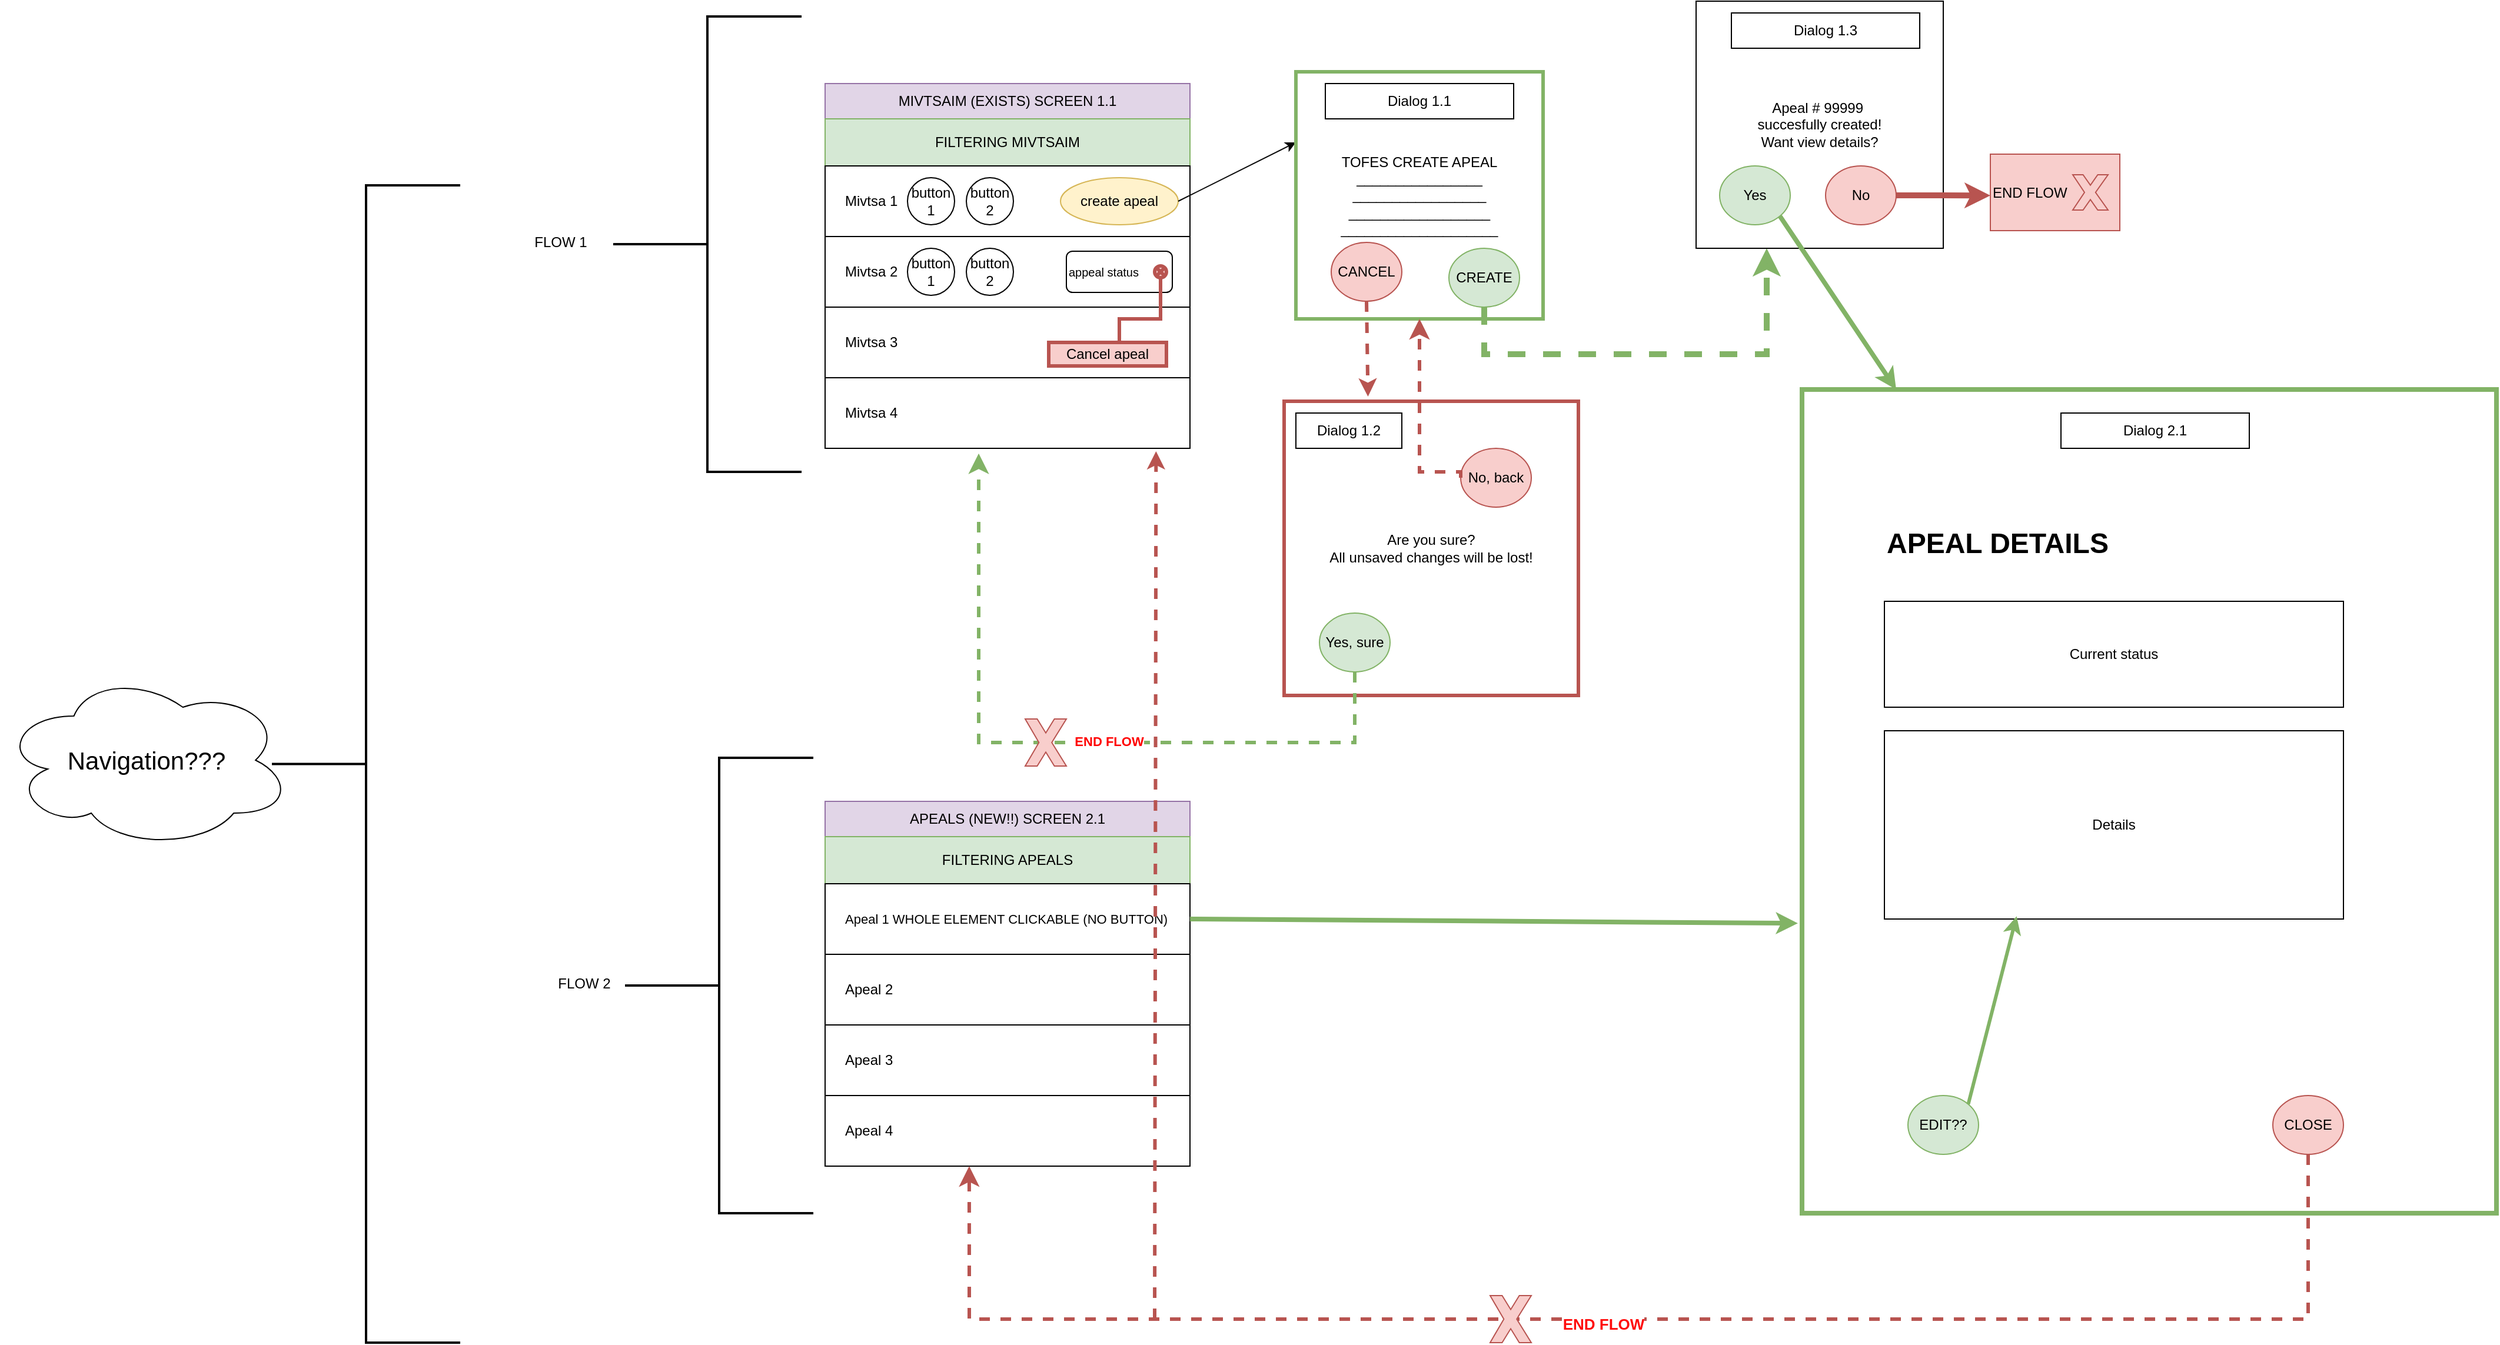 <mxfile version="26.0.16">
  <diagram name="Page-1" id="GSm1IPPbRoBWgB8fPebC">
    <mxGraphModel dx="3434" dy="1427" grid="1" gridSize="10" guides="1" tooltips="1" connect="1" arrows="1" fold="1" page="1" pageScale="1" pageWidth="827" pageHeight="1169" math="0" shadow="0">
      <root>
        <mxCell id="0" />
        <mxCell id="1" parent="0" />
        <mxCell id="TBUs8aDhBhdy393vnozS-94" value="" style="whiteSpace=wrap;html=1;aspect=fixed;movable=0;resizable=0;rotatable=0;deletable=0;editable=0;locked=1;connectable=0;" vertex="1" parent="1">
          <mxGeometry x="80" y="70" width="310" height="310" as="geometry" />
        </mxCell>
        <mxCell id="TBUs8aDhBhdy393vnozS-97" value="MIVTSAIM (EXISTS) SCREEN 1.1" style="rounded=0;whiteSpace=wrap;html=1;fillColor=#e1d5e7;strokeColor=#9673a6;movable=1;resizable=1;rotatable=1;deletable=1;editable=1;locked=0;connectable=1;" vertex="1" parent="1">
          <mxGeometry x="80" y="70" width="310" height="30" as="geometry" />
        </mxCell>
        <mxCell id="TBUs8aDhBhdy393vnozS-98" value="FILTERING MIVTSAIM" style="rounded=0;whiteSpace=wrap;html=1;fillColor=#d5e8d4;strokeColor=#82b366;movable=1;resizable=1;rotatable=1;deletable=1;editable=1;locked=0;connectable=1;" vertex="1" parent="1">
          <mxGeometry x="80" y="100" width="310" height="40" as="geometry" />
        </mxCell>
        <mxCell id="TBUs8aDhBhdy393vnozS-123" value="Mivtsa 1" style="rounded=0;whiteSpace=wrap;html=1;align=left;spacingRight=0;spacingLeft=15;" vertex="1" parent="1">
          <mxGeometry x="80" y="140" width="310" height="60" as="geometry" />
        </mxCell>
        <mxCell id="TBUs8aDhBhdy393vnozS-124" value="Mivtsa 2" style="rounded=0;whiteSpace=wrap;html=1;align=left;spacingRight=0;spacingLeft=15;" vertex="1" parent="1">
          <mxGeometry x="80" y="200" width="310" height="60" as="geometry" />
        </mxCell>
        <mxCell id="TBUs8aDhBhdy393vnozS-125" value="Mivtsa 3" style="rounded=0;whiteSpace=wrap;html=1;align=left;spacingRight=0;spacingLeft=15;" vertex="1" parent="1">
          <mxGeometry x="80" y="260" width="310" height="60" as="geometry" />
        </mxCell>
        <mxCell id="TBUs8aDhBhdy393vnozS-126" value="Mivtsa 4" style="rounded=0;whiteSpace=wrap;html=1;align=left;spacingRight=0;spacingLeft=15;" vertex="1" parent="1">
          <mxGeometry x="80" y="320" width="310" height="60" as="geometry" />
        </mxCell>
        <mxCell id="TBUs8aDhBhdy393vnozS-127" value="" style="strokeWidth=2;html=1;shape=mxgraph.flowchart.annotation_2;align=left;labelPosition=right;pointerEvents=1;" vertex="1" parent="1">
          <mxGeometry x="-100" y="13" width="160" height="387" as="geometry" />
        </mxCell>
        <mxCell id="TBUs8aDhBhdy393vnozS-129" value="FLOW 1" style="text;html=1;align=center;verticalAlign=middle;resizable=0;points=[];autosize=1;strokeColor=none;fillColor=none;" vertex="1" parent="1">
          <mxGeometry x="-180" y="190" width="70" height="30" as="geometry" />
        </mxCell>
        <mxCell id="TBUs8aDhBhdy393vnozS-131" value="create apeal" style="ellipse;whiteSpace=wrap;html=1;align=center;fillColor=#fff2cc;strokeColor=#d6b656;" vertex="1" parent="1">
          <mxGeometry x="280" y="150" width="100" height="40" as="geometry" />
        </mxCell>
        <mxCell id="TBUs8aDhBhdy393vnozS-132" value="button 1" style="ellipse;whiteSpace=wrap;html=1;align=center;" vertex="1" parent="1">
          <mxGeometry x="150" y="150" width="40" height="40" as="geometry" />
        </mxCell>
        <mxCell id="TBUs8aDhBhdy393vnozS-134" value="button 2" style="ellipse;whiteSpace=wrap;html=1;align=center;" vertex="1" parent="1">
          <mxGeometry x="200" y="210" width="40" height="40" as="geometry" />
        </mxCell>
        <mxCell id="TBUs8aDhBhdy393vnozS-137" value="" style="endArrow=classic;html=1;rounded=0;" edge="1" parent="1">
          <mxGeometry width="50" height="50" relative="1" as="geometry">
            <mxPoint x="380" y="170" as="sourcePoint" />
            <mxPoint x="480" y="120" as="targetPoint" />
          </mxGeometry>
        </mxCell>
        <mxCell id="TBUs8aDhBhdy393vnozS-138" value="TOFES CREATE APEAL&lt;div&gt;________________&lt;/div&gt;&lt;div&gt;_________________&lt;/div&gt;&lt;div&gt;__________________&lt;/div&gt;&lt;div&gt;____________________&lt;/div&gt;" style="whiteSpace=wrap;html=1;aspect=fixed;strokeColor=#82B366;strokeWidth=3;" vertex="1" parent="1">
          <mxGeometry x="480" y="60" width="210" height="210" as="geometry" />
        </mxCell>
        <mxCell id="TBUs8aDhBhdy393vnozS-139" value="CREATE" style="ellipse;whiteSpace=wrap;html=1;align=center;fillColor=#d5e8d4;strokeColor=#82b366;" vertex="1" parent="1">
          <mxGeometry x="610" y="210" width="60" height="50" as="geometry" />
        </mxCell>
        <mxCell id="TBUs8aDhBhdy393vnozS-140" value="CANCEL" style="ellipse;whiteSpace=wrap;html=1;align=center;fillColor=#f8cecc;strokeColor=#b85450;" vertex="1" parent="1">
          <mxGeometry x="510" y="205" width="60" height="50" as="geometry" />
        </mxCell>
        <mxCell id="TBUs8aDhBhdy393vnozS-152" value="" style="endArrow=classic;html=1;rounded=0;exitX=0.5;exitY=1;exitDx=0;exitDy=0;fillColor=#f8cecc;strokeColor=#b85450;strokeWidth=3;entryX=0.285;entryY=-0.016;entryDx=0;entryDy=0;entryPerimeter=0;dashed=1;" edge="1" parent="1" source="TBUs8aDhBhdy393vnozS-140" target="TBUs8aDhBhdy393vnozS-153">
          <mxGeometry width="50" height="50" relative="1" as="geometry">
            <mxPoint x="680" y="400" as="sourcePoint" />
            <mxPoint x="650" y="340" as="targetPoint" />
          </mxGeometry>
        </mxCell>
        <mxCell id="TBUs8aDhBhdy393vnozS-153" value="Are you sure?&lt;br&gt;All unsaved changes will be lost!" style="whiteSpace=wrap;html=1;aspect=fixed;fillColor=none;strokeColor=#b85450;strokeWidth=3;" vertex="1" parent="1">
          <mxGeometry x="470" y="340" width="250" height="250" as="geometry" />
        </mxCell>
        <mxCell id="TBUs8aDhBhdy393vnozS-154" value="Yes, sure" style="ellipse;whiteSpace=wrap;html=1;align=center;fillColor=#d5e8d4;strokeColor=#82b366;" vertex="1" parent="1">
          <mxGeometry x="500" y="520" width="60" height="50" as="geometry" />
        </mxCell>
        <mxCell id="TBUs8aDhBhdy393vnozS-155" value="No, back" style="ellipse;whiteSpace=wrap;html=1;align=center;fillColor=#f8cecc;strokeColor=#b85450;" vertex="1" parent="1">
          <mxGeometry x="620" y="380" width="60" height="50" as="geometry" />
        </mxCell>
        <mxCell id="TBUs8aDhBhdy393vnozS-156" value="" style="edgeStyle=elbowEdgeStyle;elbow=vertical;endArrow=classic;html=1;curved=0;rounded=0;endSize=8;startSize=8;fillColor=#f8cecc;strokeColor=#b85450;strokeWidth=3;entryX=0.5;entryY=1;entryDx=0;entryDy=0;exitX=0;exitY=0.5;exitDx=0;exitDy=0;dashed=1;" edge="1" parent="1" source="TBUs8aDhBhdy393vnozS-155" target="TBUs8aDhBhdy393vnozS-138">
          <mxGeometry width="50" height="50" relative="1" as="geometry">
            <mxPoint x="650" y="380.0" as="sourcePoint" />
            <mxPoint x="560" y="245" as="targetPoint" />
            <Array as="points">
              <mxPoint x="600" y="400" />
            </Array>
          </mxGeometry>
        </mxCell>
        <mxCell id="TBUs8aDhBhdy393vnozS-159" value="" style="edgeStyle=elbowEdgeStyle;elbow=vertical;endArrow=classic;html=1;curved=0;rounded=0;endSize=8;startSize=8;exitX=0.5;exitY=1;exitDx=0;exitDy=0;entryX=0.421;entryY=1.072;entryDx=0;entryDy=0;entryPerimeter=0;fillColor=#d5e8d4;strokeColor=#82b366;strokeWidth=3;dashed=1;" edge="1" parent="1" source="TBUs8aDhBhdy393vnozS-154" target="TBUs8aDhBhdy393vnozS-126">
          <mxGeometry width="50" height="50" relative="1" as="geometry">
            <mxPoint x="680" y="510" as="sourcePoint" />
            <mxPoint x="730" y="460" as="targetPoint" />
            <Array as="points">
              <mxPoint x="380" y="630" />
            </Array>
          </mxGeometry>
        </mxCell>
        <mxCell id="TBUs8aDhBhdy393vnozS-188" value="END FLOW" style="edgeLabel;html=1;align=center;verticalAlign=middle;resizable=0;points=[];fontStyle=1;fontColor=#FF0000;" vertex="1" connectable="0" parent="TBUs8aDhBhdy393vnozS-159">
          <mxGeometry x="-0.138" y="-1" relative="1" as="geometry">
            <mxPoint as="offset" />
          </mxGeometry>
        </mxCell>
        <mxCell id="TBUs8aDhBhdy393vnozS-161" value="" style="edgeStyle=segmentEdgeStyle;endArrow=classic;html=1;curved=0;rounded=0;endSize=8;startSize=8;exitX=0.5;exitY=1;exitDx=0;exitDy=0;fillColor=#d5e8d4;strokeColor=#82b366;strokeWidth=5;dashed=1;" edge="1" parent="1" source="TBUs8aDhBhdy393vnozS-139">
          <mxGeometry width="50" height="50" relative="1" as="geometry">
            <mxPoint x="830" y="330" as="sourcePoint" />
            <mxPoint x="880" y="210" as="targetPoint" />
            <Array as="points">
              <mxPoint x="640" y="300" />
              <mxPoint x="880" y="300" />
            </Array>
          </mxGeometry>
        </mxCell>
        <mxCell id="TBUs8aDhBhdy393vnozS-162" value="Apeal # 99999&amp;nbsp;&lt;div&gt;succesfully created!&lt;div&gt;Want view details?&lt;/div&gt;&lt;/div&gt;" style="whiteSpace=wrap;html=1;aspect=fixed;" vertex="1" parent="1">
          <mxGeometry x="820" width="210" height="210" as="geometry" />
        </mxCell>
        <mxCell id="TBUs8aDhBhdy393vnozS-163" value="Yes" style="ellipse;whiteSpace=wrap;html=1;align=center;fillColor=#d5e8d4;strokeColor=#82b366;" vertex="1" parent="1">
          <mxGeometry x="840" y="140" width="60" height="50" as="geometry" />
        </mxCell>
        <mxCell id="TBUs8aDhBhdy393vnozS-177" style="edgeStyle=orthogonalEdgeStyle;rounded=0;orthogonalLoop=1;jettySize=auto;html=1;exitX=1;exitY=0.5;exitDx=0;exitDy=0;fillColor=#f8cecc;strokeColor=#b85450;strokeWidth=5;" edge="1" parent="1" source="TBUs8aDhBhdy393vnozS-164">
          <mxGeometry relative="1" as="geometry">
            <mxPoint x="1070" y="165.167" as="targetPoint" />
          </mxGeometry>
        </mxCell>
        <mxCell id="TBUs8aDhBhdy393vnozS-164" value="No" style="ellipse;whiteSpace=wrap;html=1;align=center;fillColor=#f8cecc;strokeColor=#b85450;" vertex="1" parent="1">
          <mxGeometry x="930" y="140" width="60" height="50" as="geometry" />
        </mxCell>
        <mxCell id="TBUs8aDhBhdy393vnozS-165" value="button 1" style="ellipse;whiteSpace=wrap;html=1;align=center;" vertex="1" parent="1">
          <mxGeometry x="150" y="210" width="40" height="40" as="geometry" />
        </mxCell>
        <mxCell id="TBUs8aDhBhdy393vnozS-166" value="button 2" style="ellipse;whiteSpace=wrap;html=1;align=center;" vertex="1" parent="1">
          <mxGeometry x="200" y="150" width="40" height="40" as="geometry" />
        </mxCell>
        <mxCell id="TBUs8aDhBhdy393vnozS-168" value="&lt;font style=&quot;font-size: 10px;&quot;&gt;appeal status&lt;/font&gt;" style="rounded=1;whiteSpace=wrap;html=1;align=left;" vertex="1" parent="1">
          <mxGeometry x="285" y="212.5" width="90" height="35" as="geometry" />
        </mxCell>
        <mxCell id="TBUs8aDhBhdy393vnozS-169" value="" style="shape=sumEllipse;perimeter=ellipsePerimeter;whiteSpace=wrap;html=1;backgroundOutline=1;fillColor=#f8cecc;strokeColor=#b85450;strokeWidth=3;" vertex="1" parent="1">
          <mxGeometry x="360" y="225" width="10" height="10" as="geometry" />
        </mxCell>
        <mxCell id="TBUs8aDhBhdy393vnozS-172" value="Cancel apeal" style="whiteSpace=wrap;html=1;align=center;verticalAlign=middle;treeFolding=1;treeMoving=1;newEdgeStyle={&quot;edgeStyle&quot;:&quot;elbowEdgeStyle&quot;,&quot;startArrow&quot;:&quot;none&quot;,&quot;endArrow&quot;:&quot;none&quot;};fillColor=#f8cecc;strokeColor=#b85450;strokeWidth=3;" vertex="1" parent="1">
          <mxGeometry x="270" y="290" width="100" height="20" as="geometry" />
        </mxCell>
        <mxCell id="TBUs8aDhBhdy393vnozS-173" value="" style="edgeStyle=elbowEdgeStyle;elbow=vertical;sourcePerimeterSpacing=0;targetPerimeterSpacing=0;startArrow=none;endArrow=none;rounded=0;curved=0;exitX=0.5;exitY=1;exitDx=0;exitDy=0;fillColor=#f8cecc;strokeColor=#b85450;strokeWidth=3;" edge="1" target="TBUs8aDhBhdy393vnozS-172" parent="1" source="TBUs8aDhBhdy393vnozS-169">
          <mxGeometry relative="1" as="geometry">
            <mxPoint x="285" y="400" as="sourcePoint" />
            <Array as="points">
              <mxPoint x="330" y="270" />
            </Array>
          </mxGeometry>
        </mxCell>
        <mxCell id="TBUs8aDhBhdy393vnozS-178" value="END FLOW" style="rounded=0;whiteSpace=wrap;html=1;align=left;fillColor=#f8cecc;strokeColor=#b85450;" vertex="1" parent="1">
          <mxGeometry x="1070" y="130" width="110" height="65" as="geometry" />
        </mxCell>
        <mxCell id="TBUs8aDhBhdy393vnozS-179" value="" style="verticalLabelPosition=bottom;verticalAlign=top;html=1;shape=mxgraph.basic.x;fillColor=#f8cecc;strokeColor=#b85450;" vertex="1" parent="1">
          <mxGeometry x="1140" y="147.5" width="30" height="30" as="geometry" />
        </mxCell>
        <mxCell id="TBUs8aDhBhdy393vnozS-184" value="" style="endArrow=classic;html=1;rounded=0;exitX=1;exitY=1;exitDx=0;exitDy=0;fillColor=#d5e8d4;strokeColor=#82b366;strokeWidth=4;" edge="1" parent="1" source="TBUs8aDhBhdy393vnozS-163">
          <mxGeometry width="50" height="50" relative="1" as="geometry">
            <mxPoint x="710" y="260" as="sourcePoint" />
            <mxPoint x="990" y="330" as="targetPoint" />
          </mxGeometry>
        </mxCell>
        <mxCell id="TBUs8aDhBhdy393vnozS-185" value="Dialog 1.3" style="rounded=0;whiteSpace=wrap;html=1;" vertex="1" parent="1">
          <mxGeometry x="850" y="10" width="160" height="30" as="geometry" />
        </mxCell>
        <mxCell id="TBUs8aDhBhdy393vnozS-186" value="Dialog 1.1" style="rounded=0;whiteSpace=wrap;html=1;" vertex="1" parent="1">
          <mxGeometry x="505" y="70" width="160" height="30" as="geometry" />
        </mxCell>
        <mxCell id="TBUs8aDhBhdy393vnozS-187" value="Dialog 1.2" style="rounded=0;whiteSpace=wrap;html=1;" vertex="1" parent="1">
          <mxGeometry x="480" y="350" width="90" height="30" as="geometry" />
        </mxCell>
        <mxCell id="TBUs8aDhBhdy393vnozS-189" value="" style="verticalLabelPosition=bottom;verticalAlign=top;html=1;shape=mxgraph.basic.x;fillColor=#f8cecc;strokeColor=#b85450;" vertex="1" parent="1">
          <mxGeometry x="250" y="610" width="35" height="40" as="geometry" />
        </mxCell>
        <mxCell id="TBUs8aDhBhdy393vnozS-192" value="" style="rounded=0;whiteSpace=wrap;html=1;fillColor=none;strokeColor=#82b366;strokeWidth=4;" vertex="1" parent="1">
          <mxGeometry x="910" y="330" width="590" height="700" as="geometry" />
        </mxCell>
        <mxCell id="TBUs8aDhBhdy393vnozS-193" value="Dialog 2.1" style="rounded=0;whiteSpace=wrap;html=1;" vertex="1" parent="1">
          <mxGeometry x="1130" y="350" width="160" height="30" as="geometry" />
        </mxCell>
        <mxCell id="TBUs8aDhBhdy393vnozS-194" value="EDIT??" style="ellipse;whiteSpace=wrap;html=1;align=center;fillColor=#d5e8d4;strokeColor=#82b366;" vertex="1" parent="1">
          <mxGeometry x="1000" y="930" width="60" height="50" as="geometry" />
        </mxCell>
        <mxCell id="TBUs8aDhBhdy393vnozS-195" value="CLOSE" style="ellipse;whiteSpace=wrap;html=1;align=center;fillColor=#f8cecc;strokeColor=#b85450;" vertex="1" parent="1">
          <mxGeometry x="1310" y="930" width="60" height="50" as="geometry" />
        </mxCell>
        <mxCell id="TBUs8aDhBhdy393vnozS-210" value="" style="strokeWidth=2;html=1;shape=mxgraph.flowchart.annotation_2;align=left;labelPosition=right;pointerEvents=1;" vertex="1" parent="1">
          <mxGeometry x="-90" y="643" width="160" height="387" as="geometry" />
        </mxCell>
        <mxCell id="TBUs8aDhBhdy393vnozS-211" value="FLOW 2" style="text;html=1;align=center;verticalAlign=middle;resizable=0;points=[];autosize=1;strokeColor=none;fillColor=none;" vertex="1" parent="1">
          <mxGeometry x="-160" y="820" width="70" height="30" as="geometry" />
        </mxCell>
        <mxCell id="TBUs8aDhBhdy393vnozS-202" value="APEALS (NEW!!) SCREEN 2.1" style="rounded=0;whiteSpace=wrap;html=1;fillColor=#e1d5e7;strokeColor=#9673a6;movable=1;resizable=1;rotatable=1;deletable=1;editable=1;locked=0;connectable=1;" vertex="1" parent="1">
          <mxGeometry x="80" y="680" width="310" height="30" as="geometry" />
        </mxCell>
        <mxCell id="TBUs8aDhBhdy393vnozS-203" value="FILTERING APEALS" style="rounded=0;whiteSpace=wrap;html=1;fillColor=#d5e8d4;strokeColor=#82b366;movable=1;resizable=1;rotatable=1;deletable=1;editable=1;locked=0;connectable=1;" vertex="1" parent="1">
          <mxGeometry x="80" y="710" width="310" height="40" as="geometry" />
        </mxCell>
        <mxCell id="TBUs8aDhBhdy393vnozS-204" value="&lt;font style=&quot;font-size: 11px;&quot;&gt;Apeal 1 WHOLE ELEMENT CLICKABLE (NO BUTTON)&lt;/font&gt;" style="rounded=0;whiteSpace=wrap;html=1;align=left;spacingRight=0;spacingLeft=15;" vertex="1" parent="1">
          <mxGeometry x="80" y="750" width="310" height="60" as="geometry" />
        </mxCell>
        <mxCell id="TBUs8aDhBhdy393vnozS-205" value="Apeal 2" style="rounded=0;whiteSpace=wrap;html=1;align=left;spacingRight=0;spacingLeft=15;" vertex="1" parent="1">
          <mxGeometry x="80" y="810" width="310" height="60" as="geometry" />
        </mxCell>
        <mxCell id="TBUs8aDhBhdy393vnozS-206" value="Apeal 3" style="rounded=0;whiteSpace=wrap;html=1;align=left;spacingRight=0;spacingLeft=15;" vertex="1" parent="1">
          <mxGeometry x="80" y="870" width="310" height="60" as="geometry" />
        </mxCell>
        <mxCell id="TBUs8aDhBhdy393vnozS-207" value="Apeal 4" style="rounded=0;whiteSpace=wrap;html=1;align=left;spacingRight=0;spacingLeft=15;" vertex="1" parent="1">
          <mxGeometry x="80" y="930" width="310" height="60" as="geometry" />
        </mxCell>
        <mxCell id="TBUs8aDhBhdy393vnozS-213" value="" style="endArrow=classic;html=1;rounded=0;exitX=1;exitY=0.5;exitDx=0;exitDy=0;entryX=-0.006;entryY=0.648;entryDx=0;entryDy=0;entryPerimeter=0;fillColor=#d5e8d4;strokeColor=#82b366;strokeWidth=4;" edge="1" parent="1" source="TBUs8aDhBhdy393vnozS-204" target="TBUs8aDhBhdy393vnozS-192">
          <mxGeometry width="50" height="50" relative="1" as="geometry">
            <mxPoint x="370" y="710" as="sourcePoint" />
            <mxPoint x="500" y="780" as="targetPoint" />
          </mxGeometry>
        </mxCell>
        <mxCell id="TBUs8aDhBhdy393vnozS-214" value="&lt;h1 style=&quot;margin-top: 0px;&quot;&gt;APEAL DETAILS&lt;/h1&gt;" style="text;html=1;whiteSpace=wrap;overflow=hidden;rounded=0;" vertex="1" parent="1">
          <mxGeometry x="980" y="440" width="430" height="50" as="geometry" />
        </mxCell>
        <mxCell id="TBUs8aDhBhdy393vnozS-215" value="Current status" style="rounded=0;whiteSpace=wrap;html=1;" vertex="1" parent="1">
          <mxGeometry x="980" y="510" width="390" height="90" as="geometry" />
        </mxCell>
        <mxCell id="TBUs8aDhBhdy393vnozS-216" value="Details" style="rounded=0;whiteSpace=wrap;html=1;" vertex="1" parent="1">
          <mxGeometry x="980" y="620" width="390" height="160" as="geometry" />
        </mxCell>
        <mxCell id="TBUs8aDhBhdy393vnozS-219" value="" style="endArrow=classic;html=1;rounded=0;entryX=0.288;entryY=0.985;entryDx=0;entryDy=0;entryPerimeter=0;exitX=1;exitY=0;exitDx=0;exitDy=0;fillColor=#d5e8d4;strokeColor=#82b366;strokeWidth=3;" edge="1" parent="1" source="TBUs8aDhBhdy393vnozS-194" target="TBUs8aDhBhdy393vnozS-216">
          <mxGeometry width="50" height="50" relative="1" as="geometry">
            <mxPoint x="1050" y="930" as="sourcePoint" />
            <mxPoint x="1100" y="880" as="targetPoint" />
          </mxGeometry>
        </mxCell>
        <mxCell id="TBUs8aDhBhdy393vnozS-220" value="" style="edgeStyle=segmentEdgeStyle;endArrow=classic;html=1;curved=0;rounded=0;endSize=8;startSize=8;exitX=0.5;exitY=1;exitDx=0;exitDy=0;entryX=0.395;entryY=1.001;entryDx=0;entryDy=0;entryPerimeter=0;fillColor=#f8cecc;strokeColor=#b85450;strokeWidth=3;dashed=1;" edge="1" parent="1" source="TBUs8aDhBhdy393vnozS-195" target="TBUs8aDhBhdy393vnozS-207">
          <mxGeometry width="50" height="50" relative="1" as="geometry">
            <mxPoint x="600" y="770" as="sourcePoint" />
            <mxPoint x="320" y="1120" as="targetPoint" />
            <Array as="points">
              <mxPoint x="1340" y="1120" />
              <mxPoint x="202" y="1120" />
            </Array>
          </mxGeometry>
        </mxCell>
        <mxCell id="TBUs8aDhBhdy393vnozS-221" value="&lt;font style=&quot;color: rgb(255, 12, 12); font-size: 13px;&quot;&gt;&lt;b style=&quot;&quot;&gt;END FLOW&lt;/b&gt;&lt;/font&gt;" style="edgeLabel;html=1;align=center;verticalAlign=middle;resizable=0;points=[];" vertex="1" connectable="0" parent="TBUs8aDhBhdy393vnozS-220">
          <mxGeometry x="0.05" y="4" relative="1" as="geometry">
            <mxPoint as="offset" />
          </mxGeometry>
        </mxCell>
        <mxCell id="TBUs8aDhBhdy393vnozS-222" value="" style="verticalLabelPosition=bottom;verticalAlign=top;html=1;shape=mxgraph.basic.x;fillColor=#f8cecc;strokeColor=#b85450;" vertex="1" parent="1">
          <mxGeometry x="645" y="1100" width="35" height="40" as="geometry" />
        </mxCell>
        <mxCell id="TBUs8aDhBhdy393vnozS-225" value="" style="endArrow=classic;html=1;rounded=0;entryX=0.907;entryY=1.041;entryDx=0;entryDy=0;entryPerimeter=0;strokeWidth=3;fillColor=#f8cecc;strokeColor=#b85450;dashed=1;" edge="1" parent="1" target="TBUs8aDhBhdy393vnozS-126">
          <mxGeometry width="50" height="50" relative="1" as="geometry">
            <mxPoint x="360" y="1120" as="sourcePoint" />
            <mxPoint x="360" y="400" as="targetPoint" />
          </mxGeometry>
        </mxCell>
        <mxCell id="TBUs8aDhBhdy393vnozS-226" value="&lt;font style=&quot;font-size: 21px;&quot;&gt;Navigation???&lt;/font&gt;" style="ellipse;shape=cloud;whiteSpace=wrap;html=1;" vertex="1" parent="1">
          <mxGeometry x="-620" y="570" width="247" height="150" as="geometry" />
        </mxCell>
        <mxCell id="TBUs8aDhBhdy393vnozS-227" value="" style="strokeWidth=2;html=1;shape=mxgraph.flowchart.annotation_2;align=left;labelPosition=right;pointerEvents=1;" vertex="1" parent="1">
          <mxGeometry x="-390" y="156.5" width="160" height="983.5" as="geometry" />
        </mxCell>
      </root>
    </mxGraphModel>
  </diagram>
</mxfile>
